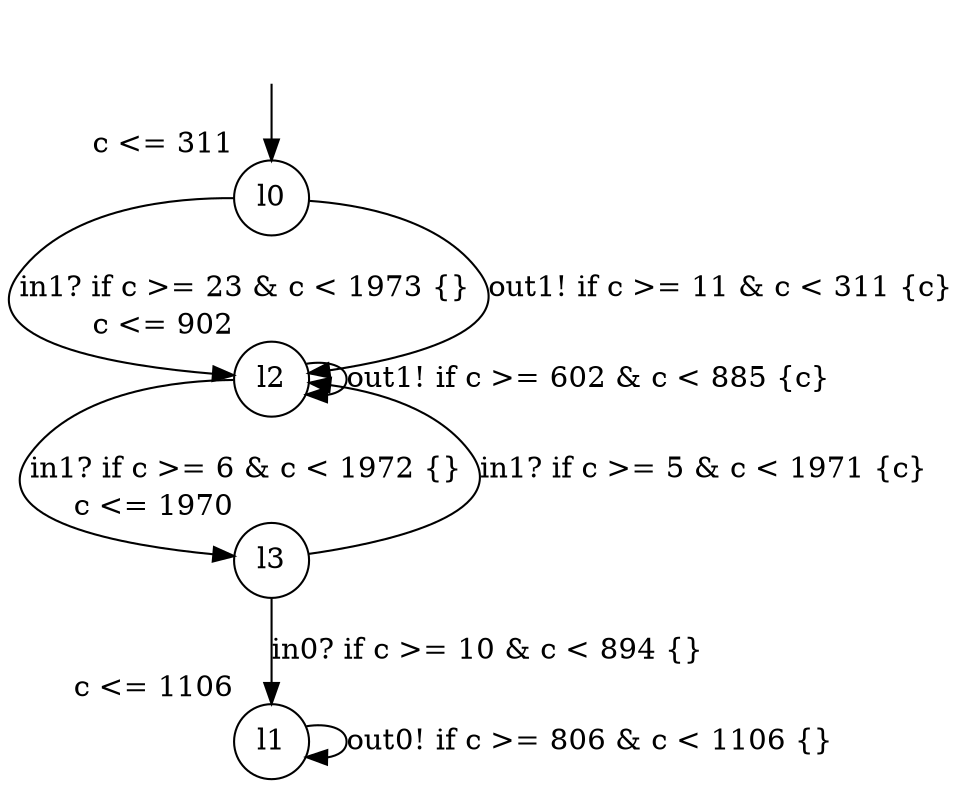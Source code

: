 digraph g {
__start0 [label="" shape="none"];
l0 [shape="circle" margin=0 label="l0", xlabel="c <= 311"];
l1 [shape="circle" margin=0 label="l1", xlabel="c <= 1106"];
l2 [shape="circle" margin=0 label="l2", xlabel="c <= 902"];
l3 [shape="circle" margin=0 label="l3", xlabel="c <= 1970"];
l0 -> l2 [label="in1? if c >= 23 & c < 1973 {} "];
l0 -> l2 [label="out1! if c >= 11 & c < 311 {c} "];
l1 -> l1 [label="out0! if c >= 806 & c < 1106 {} "];
l2 -> l2 [label="out1! if c >= 602 & c < 885 {c} "];
l2 -> l3 [label="in1? if c >= 6 & c < 1972 {} "];
l3 -> l2 [label="in1? if c >= 5 & c < 1971 {c} "];
l3 -> l1 [label="in0? if c >= 10 & c < 894 {} "];
__start0 -> l0;
}
